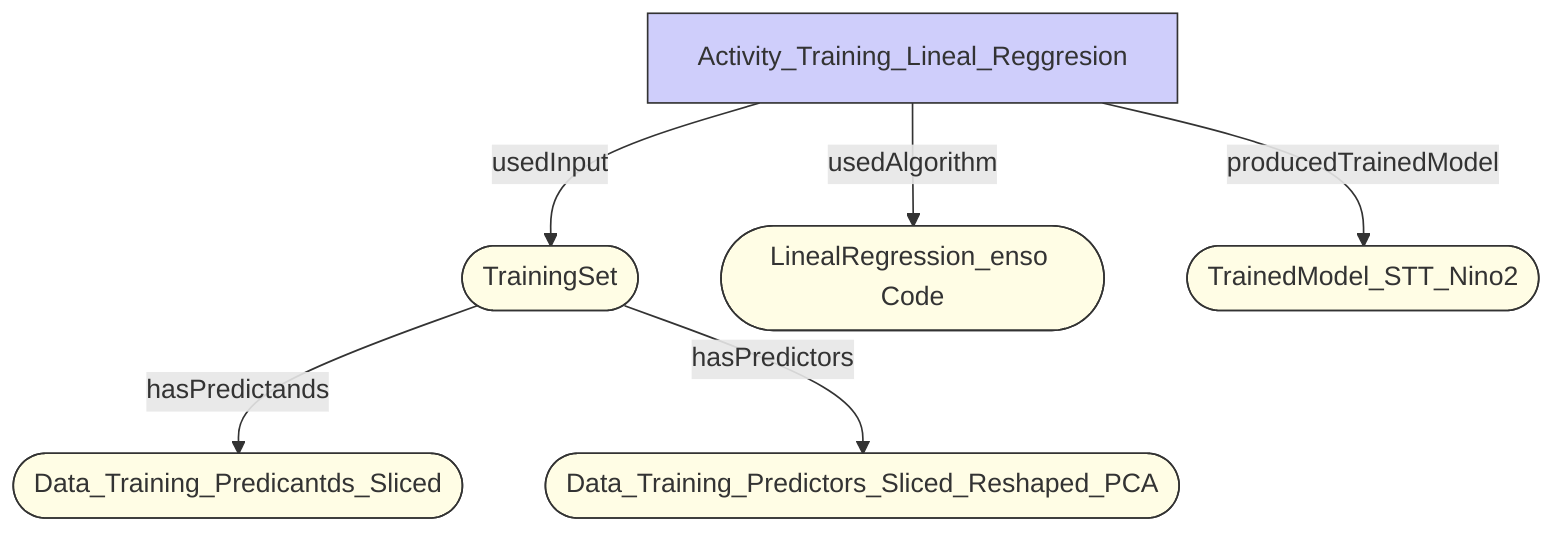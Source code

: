 graph

TrainingSet([TrainingSet])
LinealRegression_enso([LinealRegression_enso Code])
TrainedModel_STT_Nino2([TrainedModel_STT_Nino2])
Data_Training_Predicantds_Sliced([Data_Training_Predicantds_Sliced])
Data_Training_Predictors_Sliced_Reshaped_PCA([Data_Training_Predictors_Sliced_Reshaped_PCA])


Activity_Training_Lineal_Reggresion -->|usedInput| TrainingSet
Activity_Training_Lineal_Reggresion -->|usedAlgorithm| LinealRegression_enso
Activity_Training_Lineal_Reggresion -->|producedTrainedModel| TrainedModel_STT_Nino2
TrainingSet -->|hasPredictands| Data_Training_Predicantds_Sliced
TrainingSet -->|hasPredictors| Data_Training_Predictors_Sliced_Reshaped_PCA


classDef entity fill:#FFFDE5,stroke:#333,stroke-width:1px
classDef activity fill:#CFCEFB,stroke:#333,stroke-width:1px;

class Activity_Training_Lineal_Reggresion activity
class TrainingSet entity;
class LinealRegression_enso entity;
class TrainedModel_STT_Nino2 entity;
class Data_Training_Predicantds_Sliced entity;
class Data_Training_Predictors_Sliced_Reshaped_PCA entity;